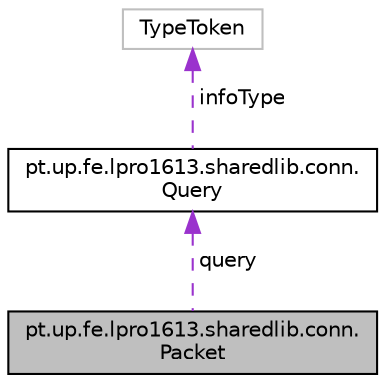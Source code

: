 digraph "pt.up.fe.lpro1613.sharedlib.conn.Packet"
{
  edge [fontname="Helvetica",fontsize="10",labelfontname="Helvetica",labelfontsize="10"];
  node [fontname="Helvetica",fontsize="10",shape=record];
  Node1 [label="pt.up.fe.lpro1613.sharedlib.conn.\lPacket",height=0.2,width=0.4,color="black", fillcolor="grey75", style="filled", fontcolor="black"];
  Node2 -> Node1 [dir="back",color="darkorchid3",fontsize="10",style="dashed",label=" query" ,fontname="Helvetica"];
  Node2 [label="pt.up.fe.lpro1613.sharedlib.conn.\lQuery",height=0.2,width=0.4,color="black", fillcolor="white", style="filled",URL="$enumpt_1_1up_1_1fe_1_1lpro1613_1_1sharedlib_1_1conn_1_1_query.html"];
  Node3 -> Node2 [dir="back",color="darkorchid3",fontsize="10",style="dashed",label=" infoType" ,fontname="Helvetica"];
  Node3 [label="TypeToken",height=0.2,width=0.4,color="grey75", fillcolor="white", style="filled"];
}
